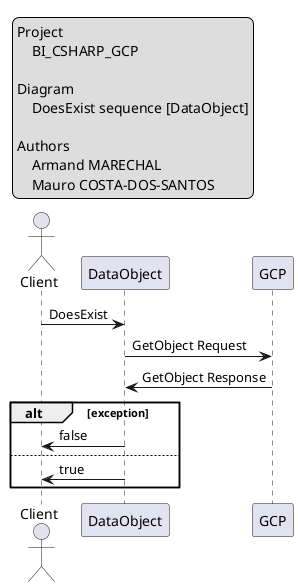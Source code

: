 @startuml ExistObject

legend top left
    Project
        BI_CSHARP_GCP

    Diagram
        DoesExist sequence [DataObject]

    Authors
        Armand MARECHAL
        Mauro COSTA-DOS-SANTOS 
endlegend

actor Client

participant "DataObject" as App
participant "GCP" as GCP

Client -> App: DoesExist
App -> GCP: GetObject Request
GCP -> App: GetObject Response

alt exception
    App -> Client: false
else
    App -> Client: true
end

@enduml